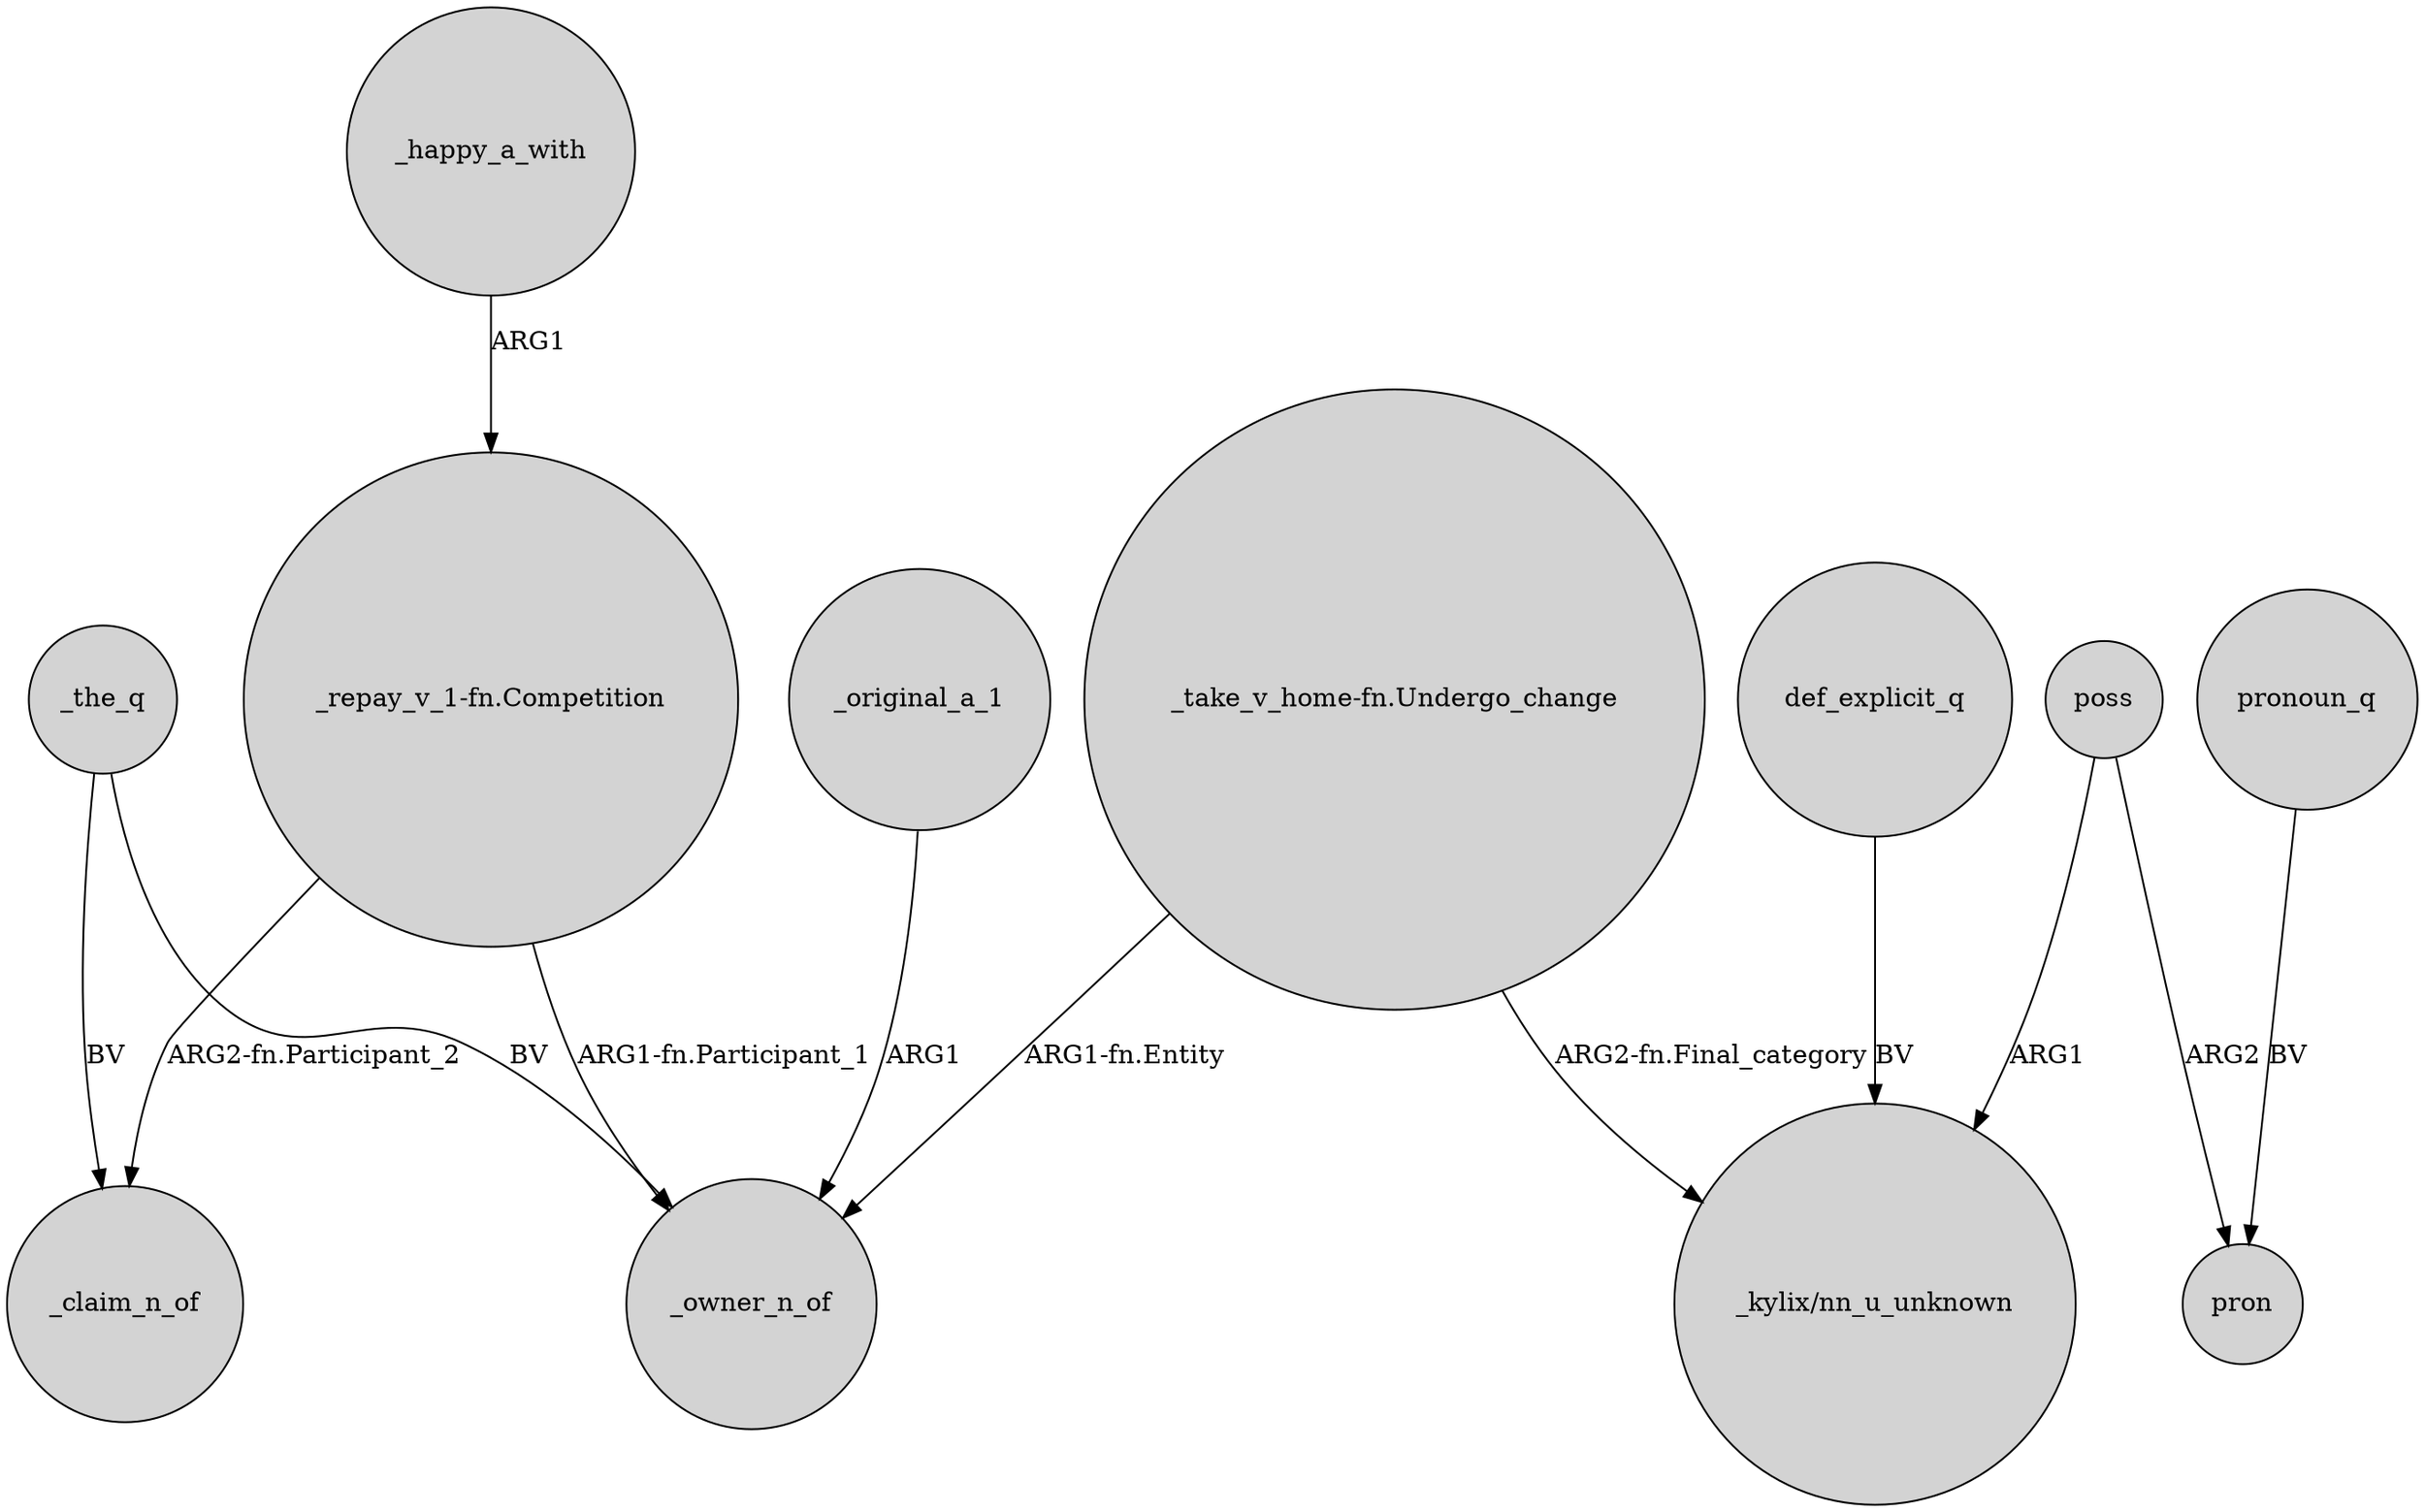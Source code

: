digraph {
	node [shape=circle style=filled]
	"_take_v_home-fn.Undergo_change" -> _owner_n_of [label="ARG1-fn.Entity"]
	_happy_a_with -> "_repay_v_1-fn.Competition" [label=ARG1]
	"_repay_v_1-fn.Competition" -> _owner_n_of [label="ARG1-fn.Participant_1"]
	def_explicit_q -> "_kylix/nn_u_unknown" [label=BV]
	"_take_v_home-fn.Undergo_change" -> "_kylix/nn_u_unknown" [label="ARG2-fn.Final_category"]
	"_repay_v_1-fn.Competition" -> _claim_n_of [label="ARG2-fn.Participant_2"]
	_the_q -> _owner_n_of [label=BV]
	_original_a_1 -> _owner_n_of [label=ARG1]
	_the_q -> _claim_n_of [label=BV]
	pronoun_q -> pron [label=BV]
	poss -> pron [label=ARG2]
	poss -> "_kylix/nn_u_unknown" [label=ARG1]
}
